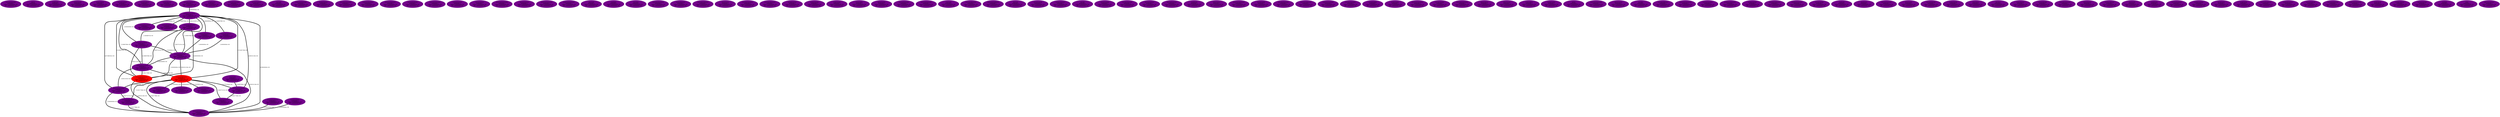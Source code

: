 graph lympho {
    edge[style=solid, penwidth="5", labeldistance="10"]
    01010010101000 [label="01010010101000\ncardinality 1\nradius 0.00000000e+00\nlfd 1.00000000e+00", color="#73008B", style="filled"]
    00010 [label="00010\ncardinality 1\nradius 0.00000000e+00\nlfd 1.00000000e+00", color="#73008B", style="filled"]
    010001001 [label="010001001\ncardinality 1\nradius 0.00000000e+00\nlfd 1.00000000e+00", color="#73008B", style="filled"]
    01001001001 [label="01001001001\ncardinality 1\nradius 0.00000000e+00\nlfd 1.00000000e+00", color="#73008B", style="filled"]
    01001010010 [label="01001010010\ncardinality 1\nradius 0.00000000e+00\nlfd 1.00000000e+00", color="#73008B", style="filled"]
    0101001010010 [label="0101001010010\ncardinality 1\nradius 0.00000000e+00\nlfd 1.00000000e+00", color="#73008B", style="filled"]
    010100100010 [label="010100100010\ncardinality 1\nradius 0.00000000e+00\nlfd 1.00000000e+00", color="#73008B", style="filled"]
    010010001010 [label="010010001010\ncardinality 1\nradius 0.00000000e+00\nlfd 1.00000000e+00", color="#73008B", style="filled"]
    0101001010100101 [label="0101001010100101\ncardinality 1\nradius 0.00000000e+00\nlfd 1.00000000e+00", color="#73008B", style="filled"]
    0100001010 [label="0100001010\ncardinality 1\nradius 0.00000000e+00\nlfd 1.00000000e+00", color="#73008B", style="filled"]
    0101010101010001 [label="0101010101010001\ncardinality 1\nradius 0.00000000e+00\nlfd 1.00000000e+00", color="#73008B", style="filled"]
    0101010100010 [label="0101010100010\ncardinality 1\nradius 0.00000000e+00\nlfd 1.00000000e+00", color="#73008B", style="filled"]
    010101001001010 [label="010101001001010\ncardinality 1\nradius 0.00000000e+00\nlfd 1.00000000e+00", color="#73008B", style="filled"]
    0101000 [label="0101000\ncardinality 1\nradius 0.00000000e+00\nlfd 1.00000000e+00", color="#73008B", style="filled"]
    0100101010101001 [label="0100101010101001\ncardinality 1\nradius 0.00000000e+00\nlfd 1.00000000e+00", color="#73008B", style="filled"]
    010010101010 [label="010010101010\ncardinality 1\nradius 0.00000000e+00\nlfd 1.00000000e+00", color="#73008B", style="filled"]
    0101001010101001 [label="0101001010101001\ncardinality 1\nradius 0.00000000e+00\nlfd 1.00000000e+00", color="#73008B", style="filled"]
    010010100101010 [label="010010100101010\ncardinality 1\nradius 0.00000000e+00\nlfd 1.00000000e+00", color="#73008B", style="filled"]
    001010101010101 [label="001010101010101\ncardinality 1\nradius 0.00000000e+00\nlfd 1.00000000e+00", color="#73008B", style="filled"]
    01010100100100 [label="01010100100100\ncardinality 1\nradius 0.00000000e+00\nlfd 1.00000000e+00", color="#73008B", style="filled"]
    0101010100010101 [label="0101010100010101\ncardinality 3\nradius 2.23606798e+00\nlfd 1.58496250e+00", color="#FE0000", style="filled"]
    010101010101000 [label="010101010101000\ncardinality 1\nradius 0.00000000e+00\nlfd 1.00000000e+00", color="#73008B", style="filled"]
    0100100101010 [label="0100100101010\ncardinality 1\nradius 0.00000000e+00\nlfd 1.00000000e+00", color="#73008B", style="filled"]
    001010101010 [label="001010101010\ncardinality 1\nradius 0.00000000e+00\nlfd 1.00000000e+00", color="#73008B", style="filled"]
    0101010100101001 [label="0101010100101001\ncardinality 2\nradius 1.73205081e+00\nlfd 1.00000000e+00", color="#73008B", style="filled"]
    01010100101010101 [label="01010100101010101\ncardinality 3\nradius 2.00000000e+00\nlfd 1.58496250e+00", color="#FE0000", style="filled"]
    01010101010101001 [label="01010101010101001\ncardinality 1\nradius 0.00000000e+00\nlfd 1.00000000e+00", color="#73008B", style="filled"]
    0001010101010 [label="0001010101010\ncardinality 1\nradius 0.00000000e+00\nlfd 1.00000000e+00", color="#73008B", style="filled"]
    0100101010101010 [label="0100101010101010\ncardinality 1\nradius 0.00000000e+00\nlfd 1.00000000e+00", color="#73008B", style="filled"]
    0100101001010101 [label="0100101001010101\ncardinality 1\nradius 0.00000000e+00\nlfd 1.00000000e+00", color="#73008B", style="filled"]
    00010100 [label="00010100\ncardinality 1\nradius 0.00000000e+00\nlfd 1.00000000e+00", color="#73008B", style="filled"]
    01000001 [label="01000001\ncardinality 1\nradius 0.00000000e+00\nlfd 1.00000000e+00", color="#73008B", style="filled"]
    01010001 [label="01010001\ncardinality 1\nradius 0.00000000e+00\nlfd 1.00000000e+00", color="#73008B", style="filled"]
    0101001001010101 [label="0101001001010101\ncardinality 1\nradius 0.00000000e+00\nlfd 1.00000000e+00", color="#73008B", style="filled"]
    0100100010101 [label="0100100010101\ncardinality 1\nradius 0.00000000e+00\nlfd 1.00000000e+00", color="#73008B", style="filled"]
    01010101001010101 [label="01010101001010101\ncardinality 2\nradius 1.41421356e+00\nlfd 1.00000000e+00", color="#73008B", style="filled"]
    010100101001010 [label="010100101001010\ncardinality 1\nradius 0.00000000e+00\nlfd 1.00000000e+00", color="#73008B", style="filled"]
    0010101010 [label="0010101010\ncardinality 1\nradius 0.00000000e+00\nlfd 1.00000000e+00", color="#73008B", style="filled"]
    010100101010010 [label="010100101010010\ncardinality 1\nradius 0.00000000e+00\nlfd 1.00000000e+00", color="#73008B", style="filled"]
    010100100101010 [label="010100100101010\ncardinality 1\nradius 0.00000000e+00\nlfd 1.00000000e+00", color="#73008B", style="filled"]
    010101001010100 [label="010101001010100\ncardinality 1\nradius 0.00000000e+00\nlfd 1.00000000e+00", color="#73008B", style="filled"]
    010000101010 [label="010000101010\ncardinality 1\nradius 0.00000000e+00\nlfd 1.00000000e+00", color="#73008B", style="filled"]
    010010101001 [label="010010101001\ncardinality 1\nradius 0.00000000e+00\nlfd 1.00000000e+00", color="#73008B", style="filled"]
    0100101000 [label="0100101000\ncardinality 1\nradius 0.00000000e+00\nlfd 1.00000000e+00", color="#73008B", style="filled"]
    0101010001 [label="0101010001\ncardinality 1\nradius 0.00000000e+00\nlfd 1.00000000e+00", color="#73008B", style="filled"]
    00010101001 [label="00010101001\ncardinality 1\nradius 0.00000000e+00\nlfd 1.00000000e+00", color="#73008B", style="filled"]
    01010100101000 [label="01010100101000\ncardinality 1\nradius 0.00000000e+00\nlfd 1.00000000e+00", color="#73008B", style="filled"]
    010101001001001 [label="010101001001001\ncardinality 1\nradius 0.00000000e+00\nlfd 1.00000000e+00", color="#73008B", style="filled"]
    01001000 [label="01001000\ncardinality 1\nradius 0.00000000e+00\nlfd 1.00000000e+00", color="#73008B", style="filled"]
    010100100010101 [label="010100100010101\ncardinality 1\nradius 0.00000000e+00\nlfd 1.00000000e+00", color="#73008B", style="filled"]
    0101010101000101 [label="0101010101000101\ncardinality 1\nradius 0.00000000e+00\nlfd 1.00000000e+00", color="#73008B", style="filled"]
    0010100 [label="0010100\ncardinality 1\nradius 0.00000000e+00\nlfd 1.00000000e+00", color="#73008B", style="filled"]
    010100100100 [label="010100100100\ncardinality 1\nradius 0.00000000e+00\nlfd 1.00000000e+00", color="#73008B", style="filled"]
    010101010100010 [label="010101010100010\ncardinality 1\nradius 0.00000000e+00\nlfd 1.00000000e+00", color="#73008B", style="filled"]
    0100010101010 [label="0100010101010\ncardinality 1\nradius 0.00000000e+00\nlfd 1.00000000e+00", color="#73008B", style="filled"]
    001000 [label="001000\ncardinality 1\nradius 0.00000000e+00\nlfd 1.00000000e+00", color="#73008B", style="filled"]
    010101001010001 [label="010101001010001\ncardinality 1\nradius 0.00000000e+00\nlfd 1.00000000e+00", color="#73008B", style="filled"]
    010101010000 [label="010101010000\ncardinality 1\nradius 0.00000000e+00\nlfd 1.00000000e+00", color="#73008B", style="filled"]
    0101010010101001 [label="0101010010101001\ncardinality 2\nradius 2.00000000e+00\nlfd 1.00000000e+00", color="#73008B", style="filled"]
    010101010101010101 [label="010101010101010101\ncardinality 2\nradius 1.00000000e+00\nlfd 1.00000000e+00", color="#73008B", style="filled"]
    01010010010100 [label="01010010010100\ncardinality 1\nradius 0.00000000e+00\nlfd 1.00000000e+00", color="#73008B", style="filled"]
    0010100101010 [label="0010100101010\ncardinality 1\nradius 0.00000000e+00\nlfd 1.00000000e+00", color="#73008B", style="filled"]
    010101001010010 [label="010101001010010\ncardinality 1\nradius 0.00000000e+00\nlfd 1.00000000e+00", color="#73008B", style="filled"]
    00101001010101 [label="00101001010101\ncardinality 1\nradius 0.00000000e+00\nlfd 1.00000000e+00", color="#73008B", style="filled"]
    010000100 [label="010000100\ncardinality 1\nradius 0.00000000e+00\nlfd 1.00000000e+00", color="#73008B", style="filled"]
    0001010010 [label="0001010010\ncardinality 1\nradius 0.00000000e+00\nlfd 1.00000000e+00", color="#73008B", style="filled"]
    0101010100101010 [label="0101010100101010\ncardinality 1\nradius 0.00000000e+00\nlfd 1.00000000e+00", color="#73008B", style="filled"]
    01010010000 [label="01010010000\ncardinality 1\nradius 0.00000000e+00\nlfd 1.00000000e+00", color="#73008B", style="filled"]
    010100100101001 [label="010100100101001\ncardinality 1\nradius 0.00000000e+00\nlfd 1.00000000e+00", color="#73008B", style="filled"]
    010101010001010 [label="010101010001010\ncardinality 1\nradius 0.00000000e+00\nlfd 1.00000000e+00", color="#73008B", style="filled"]
    010010101010100 [label="010010101010100\ncardinality 1\nradius 0.00000000e+00\nlfd 1.00000000e+00", color="#73008B", style="filled"]
    010100101010001 [label="010100101010001\ncardinality 1\nradius 0.00000000e+00\nlfd 1.00000000e+00", color="#73008B", style="filled"]
    010100100001 [label="010100100001\ncardinality 1\nradius 0.00000000e+00\nlfd 1.00000000e+00", color="#73008B", style="filled"]
    01001010001 [label="01001010001\ncardinality 1\nradius 0.00000000e+00\nlfd 1.00000000e+00", color="#73008B", style="filled"]
    0101010101010010 [label="0101010101010010\ncardinality 1\nradius 0.00000000e+00\nlfd 1.00000000e+00", color="#73008B", style="filled"]
    0101010101001010 [label="0101010101001010\ncardinality 1\nradius 0.00000000e+00\nlfd 1.00000000e+00", color="#73008B", style="filled"]
    0101001010001 [label="0101001010001\ncardinality 1\nradius 0.00000000e+00\nlfd 1.00000000e+00", color="#73008B", style="filled"]
    0101001010101010 [label="0101001010101010\ncardinality 1\nradius 0.00000000e+00\nlfd 1.00000000e+00", color="#73008B", style="filled"]
    010101010010010 [label="010101010010010\ncardinality 1\nradius 0.00000000e+00\nlfd 1.00000000e+00", color="#73008B", style="filled"]
    00010100101 [label="00010100101\ncardinality 1\nradius 0.00000000e+00\nlfd 1.00000000e+00", color="#73008B", style="filled"]
    0001010100 [label="0001010100\ncardinality 1\nradius 0.00000000e+00\nlfd 1.00000000e+00", color="#73008B", style="filled"]
    0100100010 [label="0100100010\ncardinality 1\nradius 0.00000000e+00\nlfd 1.00000000e+00", color="#73008B", style="filled"]
    01000101001 [label="01000101001\ncardinality 1\nradius 0.00000000e+00\nlfd 1.00000000e+00", color="#73008B", style="filled"]
    00001 [label="00001\ncardinality 1\nradius 0.00000000e+00\nlfd 1.00000000e+00", color="#73008B", style="filled"]
    0101010101010100 [label="0101010101010100\ncardinality 1\nradius 0.00000000e+00\nlfd 1.00000000e+00", color="#73008B", style="filled"]
    00010101010 [label="00010101010\ncardinality 1\nradius 0.00000000e+00\nlfd 1.00000000e+00", color="#73008B", style="filled"]
    0010001 [label="0010001\ncardinality 1\nradius 0.00000000e+00\nlfd 1.00000000e+00", color="#73008B", style="filled"]
    010101000 [label="010101000\ncardinality 1\nradius 0.00000000e+00\nlfd 1.00000000e+00", color="#73008B", style="filled"]
    01010010001010 [label="01010010001010\ncardinality 1\nradius 0.00000000e+00\nlfd 1.00000000e+00", color="#73008B", style="filled"]
    01010101010101010 [label="01010101010101010\ncardinality 1\nradius 0.00000000e+00\nlfd 1.00000000e+00", color="#73008B", style="filled"]
    01010101010010 [label="01010101010010\ncardinality 1\nradius 0.00000000e+00\nlfd 1.00000000e+00", color="#73008B", style="filled"]
    0100010101010101 [label="0100010101010101\ncardinality 1\nradius 0.00000000e+00\nlfd 1.00000000e+00", color="#73008B", style="filled"]
    010001010100 [label="010001010100\ncardinality 1\nradius 0.00000000e+00\nlfd 1.00000000e+00", color="#73008B", style="filled"]
    0101010010100101 [label="0101010010100101\ncardinality 2\nradius 1.00000000e+00\nlfd 1.00000000e+00", color="#73008B", style="filled"]
    0101001010010101 [label="0101001010010101\ncardinality 1\nradius 0.00000000e+00\nlfd 1.00000000e+00", color="#73008B", style="filled"]
    010001010101010 [label="010001010101010\ncardinality 1\nradius 0.00000000e+00\nlfd 1.00000000e+00", color="#73008B", style="filled"]
    010100101000 [label="010100101000\ncardinality 1\nradius 0.00000000e+00\nlfd 1.00000000e+00", color="#73008B", style="filled"]
    01010101010100101 [label="01010101010100101\ncardinality 2\nradius 2.23606798e+00\nlfd 1.00000000e+00", color="#73008B", style="filled"]
    01000100 [label="01000100\ncardinality 1\nradius 0.00000000e+00\nlfd 1.00000000e+00", color="#73008B", style="filled"]
    01010101010010101 [label="01010101010010101\ncardinality 2\nradius 2.00000000e+00\nlfd 1.00000000e+00", color="#73008B", style="filled"]
    001001010 [label="001001010\ncardinality 1\nradius 0.00000000e+00\nlfd 1.00000000e+00", color="#73008B", style="filled"]
    00101010101010 [label="00101010101010\ncardinality 1\nradius 0.00000000e+00\nlfd 1.00000000e+00", color="#73008B", style="filled"]
    0010101001 [label="0010101001\ncardinality 1\nradius 0.00000000e+00\nlfd 1.00000000e+00", color="#73008B", style="filled"]
    0101001001001 [label="0101001001001\ncardinality 1\nradius 0.00000000e+00\nlfd 1.00000000e+00", color="#73008B", style="filled"]
    0101010010010101 [label="0101010010010101\ncardinality 2\nradius 1.73205081e+00\nlfd 1.00000000e+00", color="#73008B", style="filled"]
    01001010100 [label="01001010100\ncardinality 1\nradius 0.00000000e+00\nlfd 1.00000000e+00", color="#73008B", style="filled"]
    001010010 [label="001010010\ncardinality 1\nradius 0.00000000e+00\nlfd 1.00000000e+00", color="#73008B", style="filled"]
    0010010 [label="0010010\ncardinality 1\nradius 0.00000000e+00\nlfd 1.00000000e+00", color="#73008B", style="filled"]
    01001001010 [label="01001001010\ncardinality 1\nradius 0.00000000e+00\nlfd 1.00000000e+00", color="#73008B", style="filled"]
    010101001000 [label="010101001000\ncardinality 1\nradius 0.00000000e+00\nlfd 1.00000000e+00", color="#73008B", style="filled"]
    010100101010100 [label="010100101010100\ncardinality 1\nradius 0.00000000e+00\nlfd 1.00000000e+00", color="#73008B", style="filled"]
    0101010010101010 [label="0101010010101010\ncardinality 2\nradius 2.00000000e+00\nlfd 1.00000000e+00", color="#73008B", style="filled"]
    00101001010 [label="00101001010\ncardinality 1\nradius 0.00000000e+00\nlfd 1.00000000e+00", color="#73008B", style="filled"]
    0100101001010 [label="0100101001010\ncardinality 1\nradius 0.00000000e+00\nlfd 1.00000000e+00", color="#73008B", style="filled"]
    001010100 [label="001010100\ncardinality 1\nradius 0.00000000e+00\nlfd 1.00000000e+00", color="#73008B", style="filled"]
    0100001001 [label="0100001001\ncardinality 1\nradius 0.00000000e+00\nlfd 1.00000000e+00", color="#73008B", style="filled"]
    01010100100010 [label="01010100100010\ncardinality 1\nradius 0.00000000e+00\nlfd 1.00000000e+00", color="#73008B", style="filled"]
    0100010101001 [label="0100010101001\ncardinality 1\nradius 0.00000000e+00\nlfd 1.00000000e+00", color="#73008B", style="filled"]
    0010010101 [label="0010010101\ncardinality 1\nradius 0.00000000e+00\nlfd 1.00000000e+00", color="#73008B", style="filled"]
    0100010100 [label="0100010100\ncardinality 1\nradius 0.00000000e+00\nlfd 1.00000000e+00", color="#73008B", style="filled"]
    010101001000101 [label="010101001000101\ncardinality 1\nradius 0.00000000e+00\nlfd 1.00000000e+00", color="#73008B", style="filled"]
    01001001010101 [label="01001001010101\ncardinality 1\nradius 0.00000000e+00\nlfd 1.00000000e+00", color="#73008B", style="filled"]
    0101010100100 [label="0101010100100\ncardinality 1\nradius 0.00000000e+00\nlfd 1.00000000e+00", color="#73008B", style="filled"]
    0101010100100101 [label="0101010100100101\ncardinality 1\nradius 0.00000000e+00\nlfd 1.00000000e+00", color="#73008B", style="filled"]
    010101010010100 [label="010101010010100\ncardinality 1\nradius 0.00000000e+00\nlfd 1.00000000e+00", color="#73008B", style="filled"]
    01001010101010101 [label="01001010101010101\ncardinality 1\nradius 0.00000000e+00\nlfd 1.00000000e+00", color="#73008B", style="filled"]
    0101010100001 [label="0101010100001\ncardinality 1\nradius 0.00000000e+00\nlfd 1.00000000e+00", color="#73008B", style="filled"]
    0100100100 [label="0100100100\ncardinality 1\nradius 0.00000000e+00\nlfd 1.00000000e+00", color="#73008B", style="filled"]
    0100001010101 [label="0100001010101\ncardinality 1\nradius 0.00000000e+00\nlfd 1.00000000e+00", color="#73008B", style="filled"]
    0101010101000 [label="0101010101000\ncardinality 1\nradius 0.00000000e+00\nlfd 1.00000000e+00", color="#73008B", style="filled"]
    01010010101010101 [label="01010010101010101\ncardinality 2\nradius 2.23606798e+00\nlfd 1.00000000e+00", color="#73008B", style="filled"]
    0100000 [label="0100000\ncardinality 1\nradius 0.00000000e+00\nlfd 1.00000000e+00", color="#73008B", style="filled"]
    0000 [label="0000\ncardinality 1\nradius 0.00000000e+00\nlfd 1.00000000e+00", color="#73008B", style="filled"]
    00010101010101 [label="00010101010101\ncardinality 1\nradius 0.00000000e+00\nlfd 1.00000000e+00", color="#73008B", style="filled"]
    0101010100010101 -- 01010101010010101 [label="3.16227766e+00"]
    01010010101010101 -- 010101001010100 [label="2.00000000e+00"]
    0101010100101001 -- 01010101010010101 [label="3.00000000e+00"]
    0101010010010101 -- 01010100101010101 [label="3.00000000e+00"]
    0101010100010101 -- 01010101010100101 [label="4.12310563e+00"]
    0101010100010101 -- 010101010100010 [label="2.00000000e+00"]
    010101001001010 -- 0101010010101001 [label="2.00000000e+00"]
    01010100101010101 -- 01010101010010101 [label="3.60555128e+00"]
    01010101010100101 -- 010101010101010101 [label="3.16227766e+00"]
    0101010100001 -- 01010101010010101 [label="2.00000000e+00"]
    01010010101010101 -- 010101001010001 [label="2.23606798e+00"]
    01010010101010101 -- 0101010010101001 [label="2.23606798e+00"]
    0101010100010101 -- 01010101001010101 [label="3.16227766e+00"]
    01010010101010101 -- 0101010010010101 [label="3.46410162e+00"]
    0101010100010101 -- 010101010010010 [label="1.73205081e+00"]
    01010010101010101 -- 01010100101010101 [label="3.31662479e+00"]
    0101010100010101 -- 0101010100100101 [label="1.73205081e+00"]
    01010010101010101 -- 010101001010010 [label="1.00000000e+00"]
    01010010101010101 -- 0101010100010101 [label="3.74165739e+00"]
    010101000 -- 01010101010100101 [label="2.23606798e+00"]
    01010010101010101 -- 0101010010101010 [label="2.23606798e+00"]
    0101010100010101 -- 0101010100101001 [label="2.23606798e+00"]
    0101010010101001 -- 0101010100010101 [label="3.60555128e+00"]
    01010010101010101 -- 01010101010100101 [label="3.60555128e+00"]
    0101010010101001 -- 0101010010101010 [label="2.00000000e+00"]
    01010010101010101 -- 01010101010010101 [label="4.00000000e+00"]
    01010010101010101 -- 0101010010100101 [label="2.00000000e+00"]
    0101001010100101 -- 01010010101010101 [label="2.00000000e+00"]
    0101010010100101 -- 01010100101010101 [label="2.64575131e+00"]
    0101010010010101 -- 0101010010100101 [label="2.44948974e+00"]
    01010010101010101 -- 010101001001010 [label="2.23606798e+00"]
    0101010010101010 -- 0101010100010101 [label="3.60555128e+00"]
    0101010010010101 -- 0101010010101010 [label="2.64575131e+00"]
    0101010010101001 -- 01010100101010101 [label="2.00000000e+00"]
    01010010101010101 -- 0101010100101001 [label="3.87298335e+00"]
    0101010010101010 -- 0101010100101001 [label="3.46410162e+00"]
    0101010010010101 -- 0101010010101001 [label="2.64575131e+00"]
    0101010010100101 -- 0101010010101001 [label="1.73205081e+00"]
    0101010101001010 -- 01010101010010101 [label="2.00000000e+00"]
    0101010010101010 -- 01010100101010101 [label="3.16227766e+00"]
    0101010010101001 -- 01010101010010101 [label="3.60555128e+00"]
    0101010100101001 -- 01010101001010101 [label="2.64575131e+00"]
    0101010010100101 -- 0101010010101010 [label="2.23606798e+00"]
    0101010100010101 -- 010101010101010101 [label="2.64575131e+00"]
    01010101001010101 -- 01010101010010101 [label="3.16227766e+00"]
    010101001010010 -- 0101010010101001 [label="2.00000000e+00"]
}
